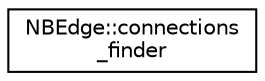 digraph "Graphical Class Hierarchy"
{
  edge [fontname="Helvetica",fontsize="10",labelfontname="Helvetica",labelfontsize="10"];
  node [fontname="Helvetica",fontsize="10",shape=record];
  rankdir="LR";
  Node0 [label="NBEdge::connections\l_finder",height=0.2,width=0.4,color="black", fillcolor="white", style="filled",URL="$d0/d47/class_n_b_edge_1_1connections__finder.html"];
}

